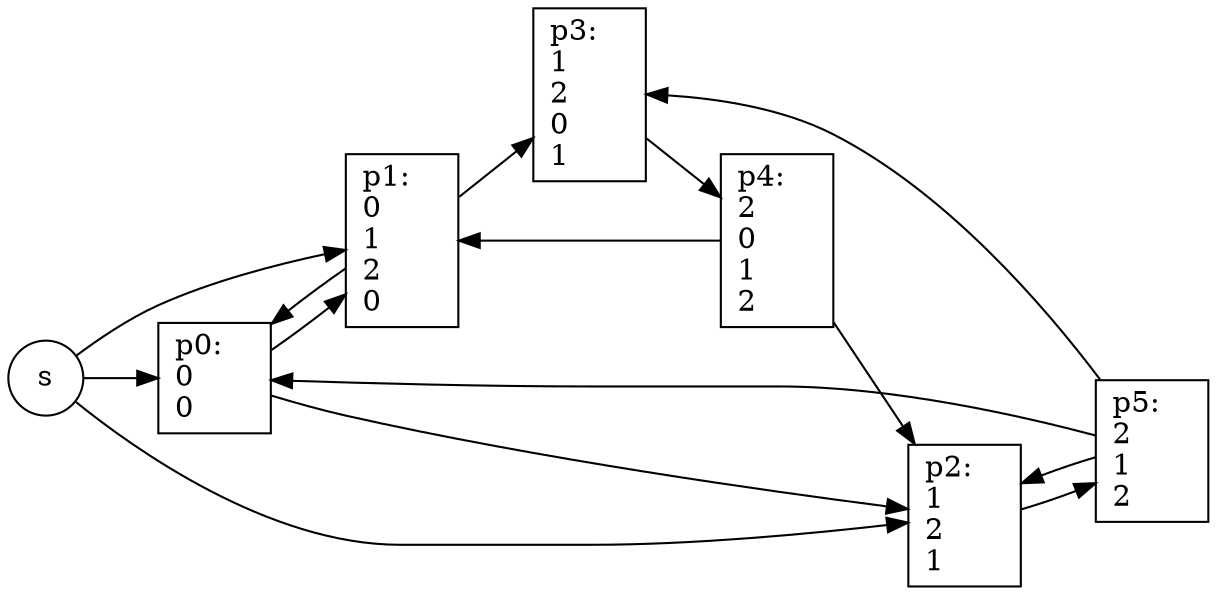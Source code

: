 digraph PathGraph {
    rankdir=LR;
    node [shape="rectangle"];
    s [shape="circle"];
    0 [label="p0:\l0\l0\l"];
    1 [label="p1:\l0\l1\l2\l0\l"];
    2 [label="p2:\l1\l2\l1\l"];
    3 [label="p3:\l1\l2\l0\l1\l"];
    4 [label="p4:\l2\l0\l1\l2\l"];
    5 [label="p5:\l2\l1\l2\l"];
    s -> 2;
    s -> 1;
    s -> 0;
    0 -> 2;
    0 -> 1;
    1 -> 3;
    1 -> 0;
    2 -> 5;
    3 -> 4;
    4 -> 2;
    4 -> 1;
    5 -> 3;
    5 -> 2;
    5 -> 0;
}